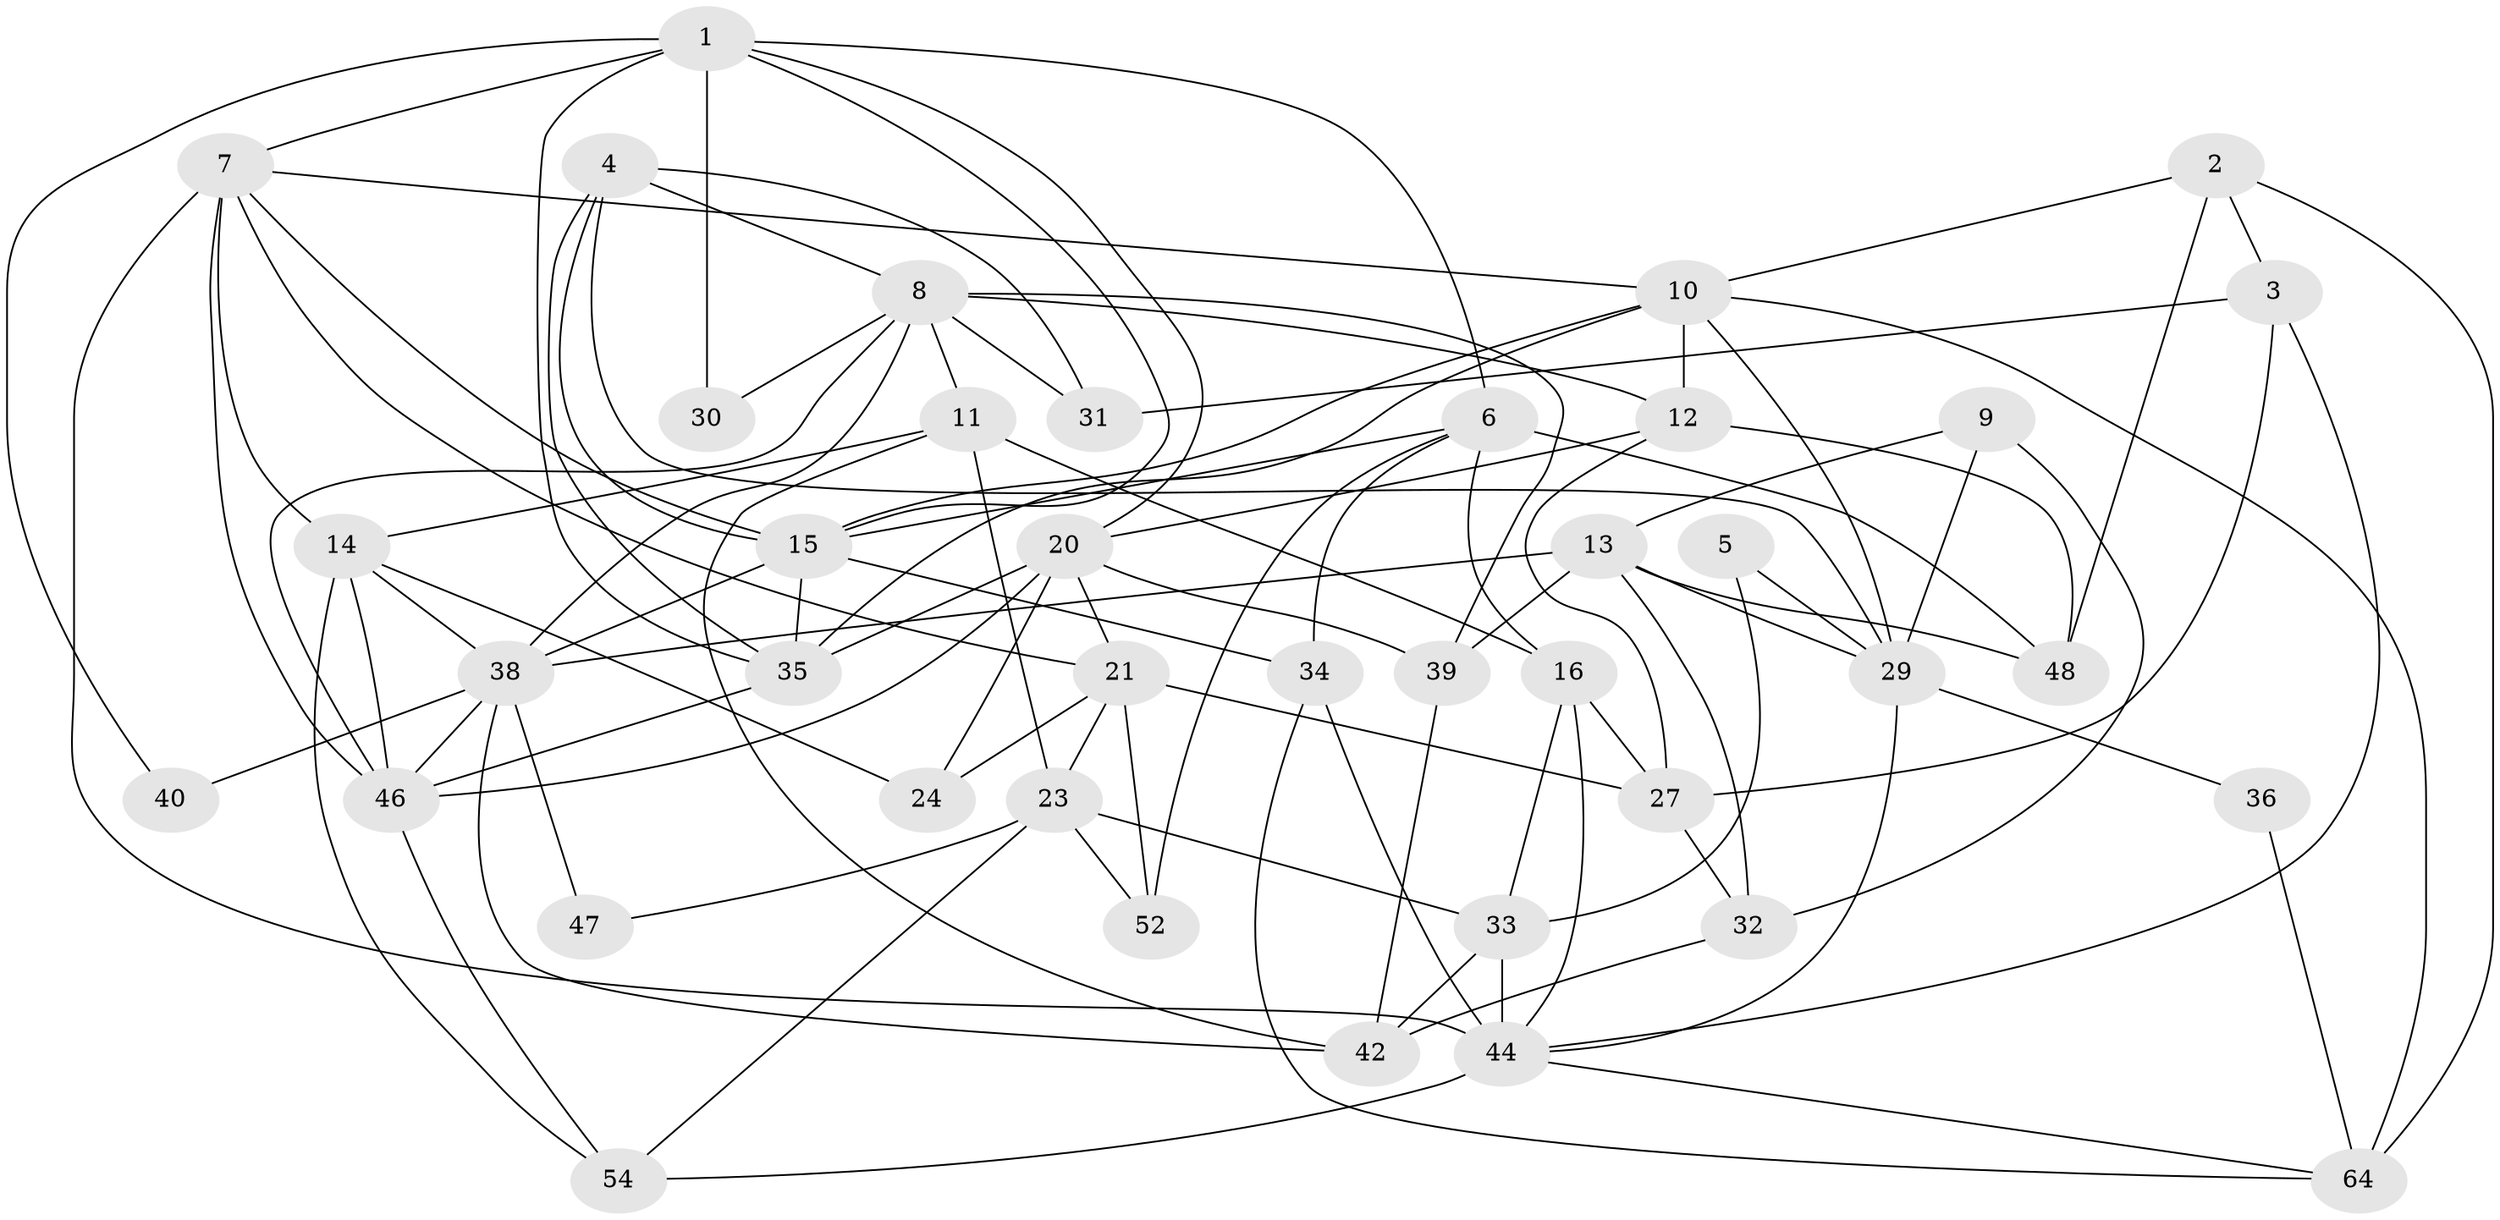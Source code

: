 // original degree distribution, {5: 0.208955223880597, 4: 0.34328358208955223, 3: 0.208955223880597, 2: 0.13432835820895522, 6: 0.04477611940298507, 7: 0.05970149253731343}
// Generated by graph-tools (version 1.1) at 2025/11/02/27/25 16:11:19]
// undirected, 40 vertices, 100 edges
graph export_dot {
graph [start="1"]
  node [color=gray90,style=filled];
  1 [super="+17"];
  2;
  3 [super="+25"];
  4 [super="+65"];
  5;
  6 [super="+19"];
  7 [super="+63"];
  8 [super="+43"];
  9;
  10;
  11 [super="+59"];
  12 [super="+18"];
  13 [super="+51"];
  14 [super="+28"];
  15 [super="+41"];
  16 [super="+26"];
  20 [super="+66"];
  21 [super="+22"];
  23 [super="+50"];
  24;
  27;
  29 [super="+60"];
  30;
  31;
  32 [super="+45"];
  33 [super="+37"];
  34 [super="+57"];
  35 [super="+62"];
  36;
  38 [super="+55"];
  39;
  40;
  42 [super="+53"];
  44 [super="+58"];
  46 [super="+61"];
  47;
  48 [super="+49"];
  52;
  54 [super="+56"];
  64 [super="+67"];
  1 -- 6;
  1 -- 15;
  1 -- 40;
  1 -- 20;
  1 -- 35;
  1 -- 30;
  1 -- 7;
  2 -- 10;
  2 -- 3;
  2 -- 48;
  2 -- 64;
  3 -- 27;
  3 -- 31;
  3 -- 44;
  4 -- 15;
  4 -- 35;
  4 -- 8;
  4 -- 29;
  4 -- 31;
  5 -- 33;
  5 -- 29;
  6 -- 52;
  6 -- 34;
  6 -- 16;
  6 -- 48;
  6 -- 15;
  7 -- 14;
  7 -- 10;
  7 -- 15;
  7 -- 44 [weight=2];
  7 -- 21;
  7 -- 46;
  8 -- 30;
  8 -- 46;
  8 -- 38;
  8 -- 39;
  8 -- 31;
  8 -- 11;
  8 -- 12;
  9 -- 32;
  9 -- 13;
  9 -- 29;
  10 -- 35;
  10 -- 12;
  10 -- 15;
  10 -- 64;
  10 -- 29;
  11 -- 16;
  11 -- 14;
  11 -- 42;
  11 -- 23;
  12 -- 27;
  12 -- 48;
  12 -- 20;
  13 -- 32;
  13 -- 38;
  13 -- 39;
  13 -- 48;
  13 -- 29;
  14 -- 38;
  14 -- 54;
  14 -- 24;
  14 -- 46;
  15 -- 38;
  15 -- 34 [weight=2];
  15 -- 35;
  16 -- 27;
  16 -- 44;
  16 -- 33;
  20 -- 24;
  20 -- 35 [weight=2];
  20 -- 21;
  20 -- 39;
  20 -- 46;
  21 -- 23 [weight=2];
  21 -- 27;
  21 -- 52;
  21 -- 24;
  23 -- 47;
  23 -- 54;
  23 -- 33;
  23 -- 52;
  27 -- 32;
  29 -- 36 [weight=2];
  29 -- 44;
  32 -- 42;
  33 -- 42 [weight=2];
  33 -- 44;
  34 -- 64;
  34 -- 44;
  35 -- 46;
  36 -- 64;
  38 -- 46;
  38 -- 40;
  38 -- 47;
  38 -- 42;
  39 -- 42;
  44 -- 64;
  44 -- 54;
  46 -- 54;
}

